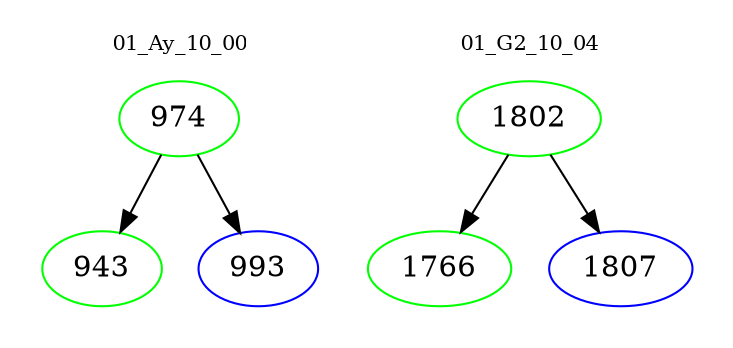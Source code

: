 digraph{
subgraph cluster_0 {
color = white
label = "01_Ay_10_00";
fontsize=10;
T0_974 [label="974", color="green"]
T0_974 -> T0_943 [color="black"]
T0_943 [label="943", color="green"]
T0_974 -> T0_993 [color="black"]
T0_993 [label="993", color="blue"]
}
subgraph cluster_1 {
color = white
label = "01_G2_10_04";
fontsize=10;
T1_1802 [label="1802", color="green"]
T1_1802 -> T1_1766 [color="black"]
T1_1766 [label="1766", color="green"]
T1_1802 -> T1_1807 [color="black"]
T1_1807 [label="1807", color="blue"]
}
}
